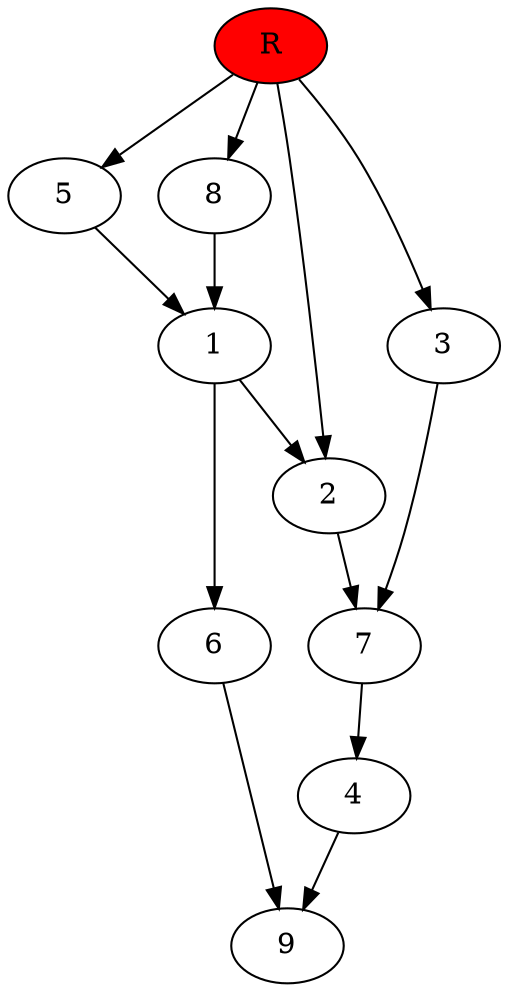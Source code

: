 digraph prb31241 {
	1
	2
	3
	4
	5
	6
	7
	8
	R [fillcolor="#ff0000" style=filled]
	1 -> 2
	1 -> 6
	2 -> 7
	3 -> 7
	4 -> 9
	5 -> 1
	6 -> 9
	7 -> 4
	8 -> 1
	R -> 2
	R -> 3
	R -> 5
	R -> 8
}
